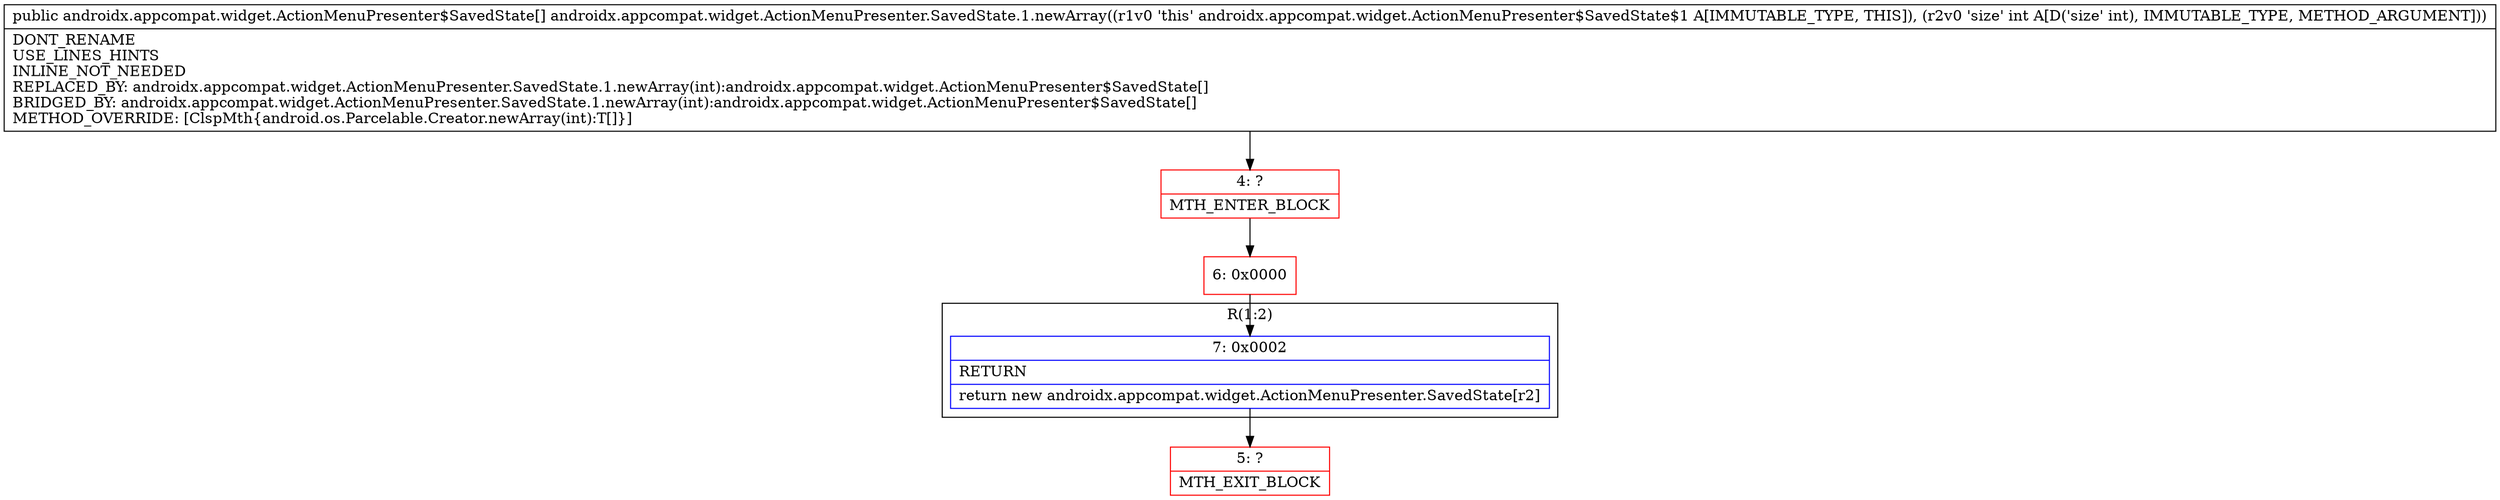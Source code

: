 digraph "CFG forandroidx.appcompat.widget.ActionMenuPresenter.SavedState.1.newArray(I)[Landroidx\/appcompat\/widget\/ActionMenuPresenter$SavedState;" {
subgraph cluster_Region_138532581 {
label = "R(1:2)";
node [shape=record,color=blue];
Node_7 [shape=record,label="{7\:\ 0x0002|RETURN\l|return new androidx.appcompat.widget.ActionMenuPresenter.SavedState[r2]\l}"];
}
Node_4 [shape=record,color=red,label="{4\:\ ?|MTH_ENTER_BLOCK\l}"];
Node_6 [shape=record,color=red,label="{6\:\ 0x0000}"];
Node_5 [shape=record,color=red,label="{5\:\ ?|MTH_EXIT_BLOCK\l}"];
MethodNode[shape=record,label="{public androidx.appcompat.widget.ActionMenuPresenter$SavedState[] androidx.appcompat.widget.ActionMenuPresenter.SavedState.1.newArray((r1v0 'this' androidx.appcompat.widget.ActionMenuPresenter$SavedState$1 A[IMMUTABLE_TYPE, THIS]), (r2v0 'size' int A[D('size' int), IMMUTABLE_TYPE, METHOD_ARGUMENT]))  | DONT_RENAME\lUSE_LINES_HINTS\lINLINE_NOT_NEEDED\lREPLACED_BY: androidx.appcompat.widget.ActionMenuPresenter.SavedState.1.newArray(int):androidx.appcompat.widget.ActionMenuPresenter$SavedState[]\lBRIDGED_BY: androidx.appcompat.widget.ActionMenuPresenter.SavedState.1.newArray(int):androidx.appcompat.widget.ActionMenuPresenter$SavedState[]\lMETHOD_OVERRIDE: [ClspMth\{android.os.Parcelable.Creator.newArray(int):T[]\}]\l}"];
MethodNode -> Node_4;Node_7 -> Node_5;
Node_4 -> Node_6;
Node_6 -> Node_7;
}


